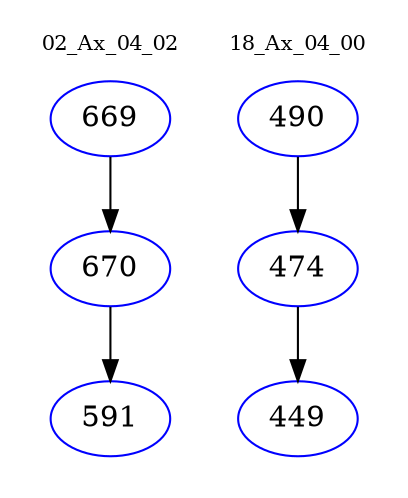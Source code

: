 digraph{
subgraph cluster_0 {
color = white
label = "02_Ax_04_02";
fontsize=10;
T0_669 [label="669", color="blue"]
T0_669 -> T0_670 [color="black"]
T0_670 [label="670", color="blue"]
T0_670 -> T0_591 [color="black"]
T0_591 [label="591", color="blue"]
}
subgraph cluster_1 {
color = white
label = "18_Ax_04_00";
fontsize=10;
T1_490 [label="490", color="blue"]
T1_490 -> T1_474 [color="black"]
T1_474 [label="474", color="blue"]
T1_474 -> T1_449 [color="black"]
T1_449 [label="449", color="blue"]
}
}
